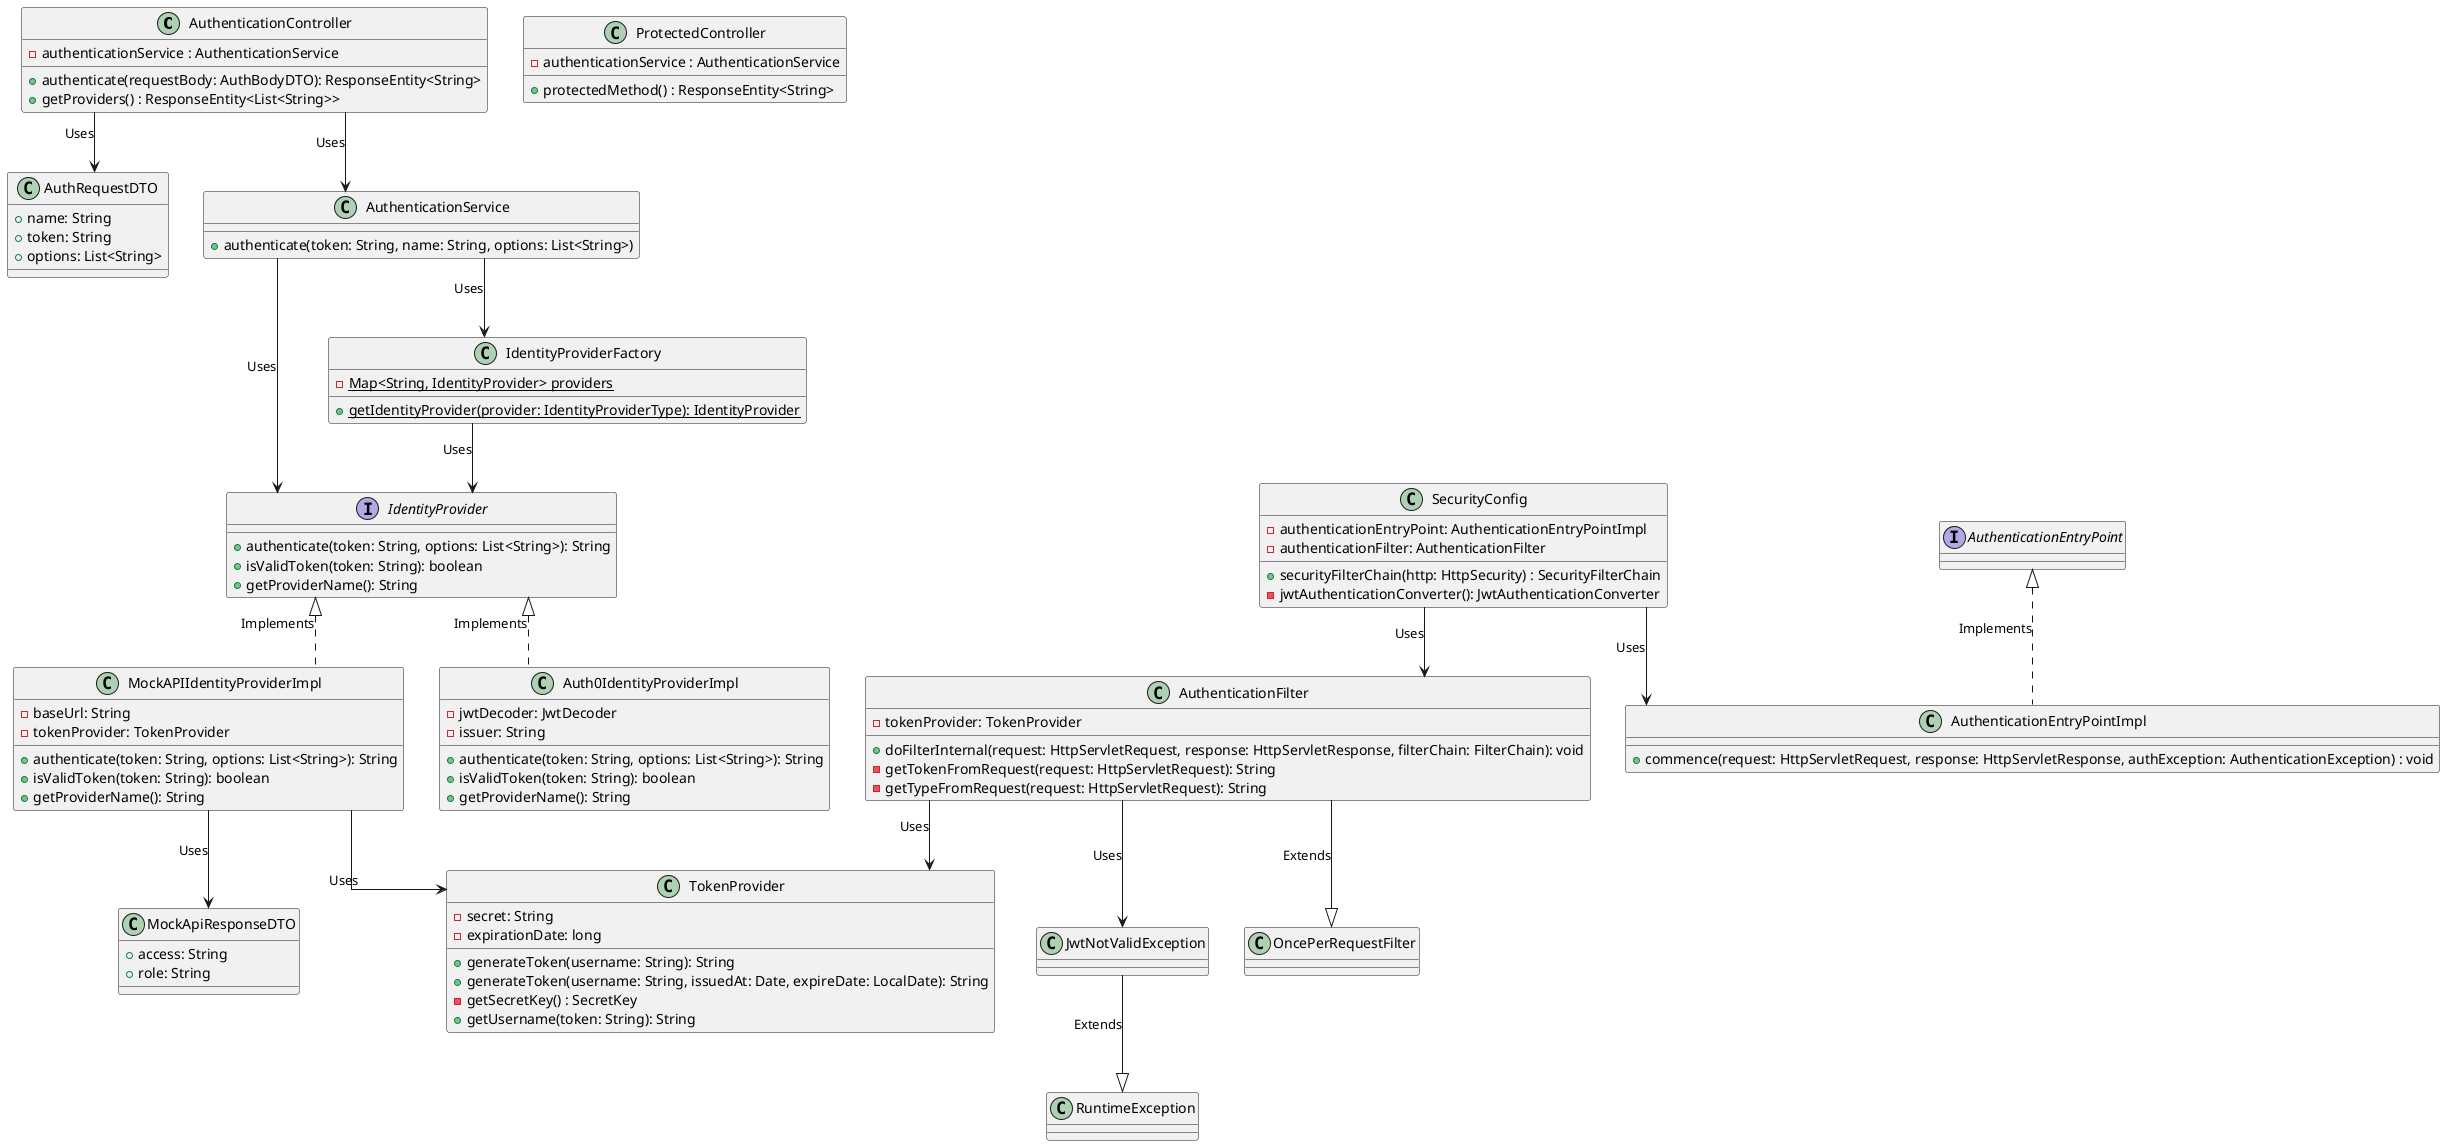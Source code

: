 @startuml
skinparam linetype ortho

class AuthenticationController {
  - authenticationService : AuthenticationService
  + authenticate(requestBody: AuthBodyDTO): ResponseEntity<String>
  + getProviders() : ResponseEntity<List<String>>
}

class ProtectedController {
  - authenticationService : AuthenticationService
  + protectedMethod() : ResponseEntity<String>
}

class AuthRequestDTO {
    + name: String
    + token: String
    + options: List<String>
}

class MockApiResponseDTO {
    + access: String
    + role: String
}

class AuthenticationFilter {
- tokenProvider: TokenProvider
+ doFilterInternal(request: HttpServletRequest, response: HttpServletResponse, filterChain: FilterChain): void
- getTokenFromRequest(request: HttpServletRequest): String
- getTypeFromRequest(request: HttpServletRequest): String
}

'STatic facotyr
class AuthenticationService {
    + authenticate(token: String, name: String, options: List<String>)
}

class JwtNotValidException {}
JwtNotValidException --|> RuntimeException : Extends

class AuthenticationEntryPointImpl {
+ commence(request: HttpServletRequest, response: HttpServletResponse, authException: AuthenticationException) : void
}

interface AuthenticationEntryPoint {}

class AuthenticationEntryPointImpl {}

class SecurityConfig {
- authenticationEntryPoint: AuthenticationEntryPointImpl
- authenticationFilter: AuthenticationFilter
+ securityFilterChain(http: HttpSecurity) : SecurityFilterChain
- jwtAuthenticationConverter(): JwtAuthenticationConverter
}

interface IdentityProvider {
  + authenticate(token: String, options: List<String>): String
  + isValidToken(token: String): boolean
  + getProviderName(): String
}

class MockAPIIdentityProviderImpl {
  - baseUrl: String
  - tokenProvider: TokenProvider
  + authenticate(token: String, options: List<String>): String
  + isValidToken(token: String): boolean
  + getProviderName(): String
}

class Auth0IdentityProviderImpl {
  - jwtDecoder: JwtDecoder
  - issuer: String
  + authenticate(token: String, options: List<String>): String
  + isValidToken(token: String): boolean
  + getProviderName(): String
}

class IdentityProviderFactory {
  - {static} Map<String, IdentityProvider> providers
  + {static} getIdentityProvider(provider: IdentityProviderType): IdentityProvider
}

class TokenProvider {
- secret: String
- expirationDate: long
+ generateToken(username: String): String
+  generateToken(username: String, issuedAt: Date, expireDate: LocalDate): String
- getSecretKey() : SecretKey
+ getUsername(token: String): String
}

AuthenticationController --> AuthenticationService : Uses
AuthenticationController --> AuthRequestDTO : Uses

IdentityProvider <|.. MockAPIIdentityProviderImpl : Implements
IdentityProvider <|.. Auth0IdentityProviderImpl : Implements

AuthenticationService --> IdentityProviderFactory : Uses
AuthenticationService --> IdentityProvider : Uses
IdentityProviderFactory --> IdentityProvider : Uses

MockAPIIdentityProviderImpl --> MockApiResponseDTO : Uses
MockAPIIdentityProviderImpl --> TokenProvider : Uses

SecurityConfig --> AuthenticationEntryPointImpl : Uses
SecurityConfig --> AuthenticationFilter : Uses
AuthenticationFilter --> TokenProvider : Uses
AuthenticationFilter --> JwtNotValidException : Uses

AuthenticationFilter --|> OncePerRequestFilter : Extends
AuthenticationEntryPoint <|.. AuthenticationEntryPointImpl : Implements


@enduml